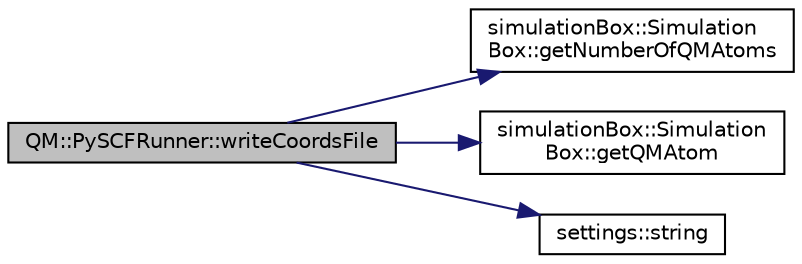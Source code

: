 digraph "QM::PySCFRunner::writeCoordsFile"
{
 // LATEX_PDF_SIZE
  edge [fontname="Helvetica",fontsize="10",labelfontname="Helvetica",labelfontsize="10"];
  node [fontname="Helvetica",fontsize="10",shape=record];
  rankdir="LR";
  Node1 [label="QM::PySCFRunner::writeCoordsFile",height=0.2,width=0.4,color="black", fillcolor="grey75", style="filled", fontcolor="black",tooltip="writes the coords file in order to run the external qm program"];
  Node1 -> Node2 [color="midnightblue",fontsize="10",style="solid",fontname="Helvetica"];
  Node2 [label="simulationBox::Simulation\lBox::getNumberOfQMAtoms",height=0.2,width=0.4,color="black", fillcolor="white", style="filled",URL="$classsimulationBox_1_1SimulationBox.html#a48b6579e8124576911d39c45b80be6d3",tooltip=" "];
  Node1 -> Node3 [color="midnightblue",fontsize="10",style="solid",fontname="Helvetica"];
  Node3 [label="simulationBox::Simulation\lBox::getQMAtom",height=0.2,width=0.4,color="black", fillcolor="white", style="filled",URL="$classsimulationBox_1_1SimulationBox.html#a205123507c581028d6eb6ac7bca24dd5",tooltip=" "];
  Node1 -> Node4 [color="midnightblue",fontsize="10",style="solid",fontname="Helvetica"];
  Node4 [label="settings::string",height=0.2,width=0.4,color="black", fillcolor="white", style="filled",URL="$namespacesettings.html#a25810432631a237804b3241be4305787",tooltip="return string of manostatType"];
}
